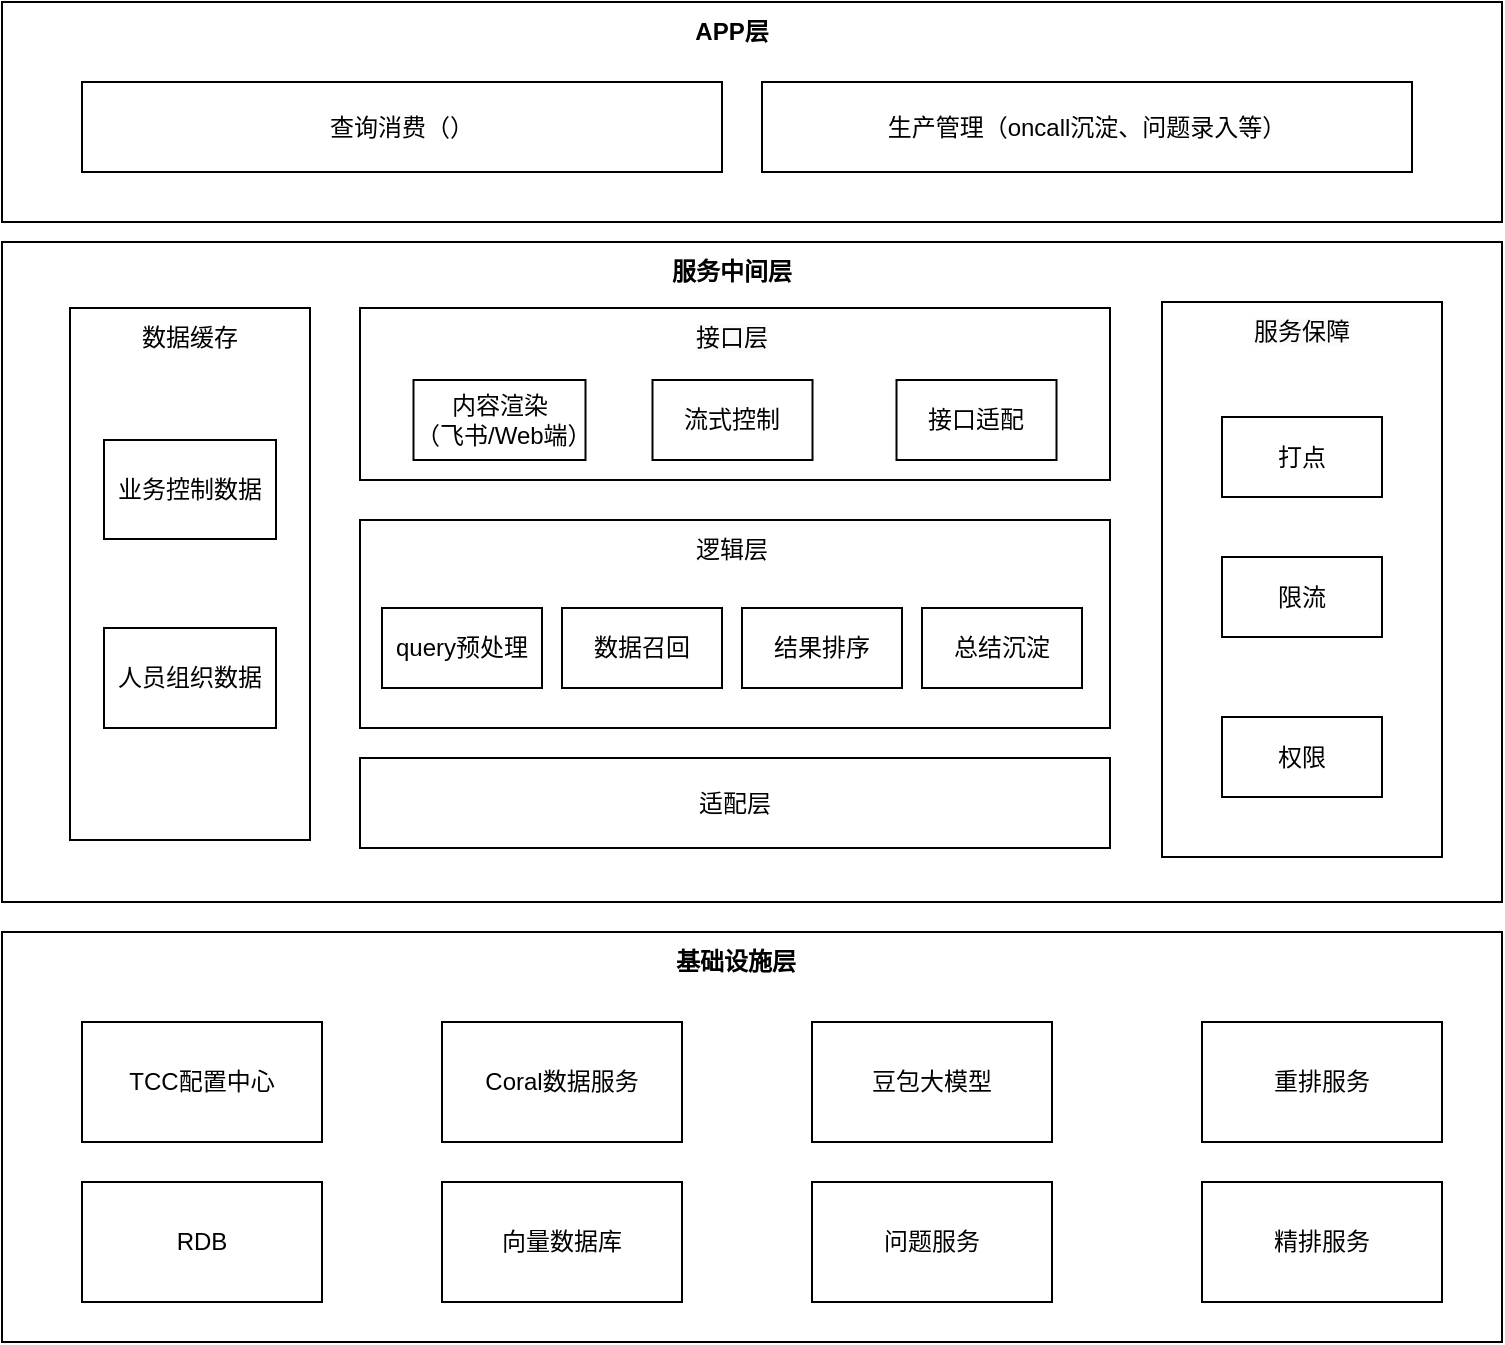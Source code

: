 <mxfile version="24.7.10">
  <diagram name="第 1 页" id="WWgQ3tUUA3AuB6e9XMpF">
    <mxGraphModel dx="1242" dy="711" grid="1" gridSize="10" guides="1" tooltips="1" connect="1" arrows="1" fold="1" page="1" pageScale="1" pageWidth="827" pageHeight="1169" math="0" shadow="0">
      <root>
        <mxCell id="0" />
        <mxCell id="1" parent="0" />
        <mxCell id="y20aVYX7Z3l52XozF9h6-18" value="" style="rounded=0;whiteSpace=wrap;html=1;" vertex="1" parent="1">
          <mxGeometry x="60" y="555" width="750" height="205" as="geometry" />
        </mxCell>
        <mxCell id="y20aVYX7Z3l52XozF9h6-1" value="" style="rounded=0;whiteSpace=wrap;html=1;" vertex="1" parent="1">
          <mxGeometry x="60" y="210" width="750" height="330" as="geometry" />
        </mxCell>
        <mxCell id="y20aVYX7Z3l52XozF9h6-2" value="" style="rounded=0;whiteSpace=wrap;html=1;" vertex="1" parent="1">
          <mxGeometry x="60" y="90" width="750" height="110" as="geometry" />
        </mxCell>
        <mxCell id="y20aVYX7Z3l52XozF9h6-3" value="服务中间层" style="text;html=1;align=center;verticalAlign=middle;whiteSpace=wrap;rounded=0;fontStyle=1" vertex="1" parent="1">
          <mxGeometry x="375.25" y="210" width="100" height="30" as="geometry" />
        </mxCell>
        <mxCell id="y20aVYX7Z3l52XozF9h6-5" value="APP层" style="text;html=1;align=center;verticalAlign=middle;whiteSpace=wrap;rounded=0;fontStyle=1" vertex="1" parent="1">
          <mxGeometry x="395.25" y="90" width="60" height="30" as="geometry" />
        </mxCell>
        <mxCell id="y20aVYX7Z3l52XozF9h6-6" value="查询消费（）" style="rounded=0;whiteSpace=wrap;html=1;" vertex="1" parent="1">
          <mxGeometry x="100" y="130" width="320" height="45" as="geometry" />
        </mxCell>
        <mxCell id="y20aVYX7Z3l52XozF9h6-8" value="" style="rounded=0;whiteSpace=wrap;html=1;" vertex="1" parent="1">
          <mxGeometry x="239" y="243" width="375" height="86" as="geometry" />
        </mxCell>
        <mxCell id="y20aVYX7Z3l52XozF9h6-9" value="" style="rounded=0;whiteSpace=wrap;html=1;" vertex="1" parent="1">
          <mxGeometry x="239" y="349" width="375" height="104" as="geometry" />
        </mxCell>
        <mxCell id="y20aVYX7Z3l52XozF9h6-10" value="适配层" style="rounded=0;whiteSpace=wrap;html=1;" vertex="1" parent="1">
          <mxGeometry x="239" y="468" width="375" height="45" as="geometry" />
        </mxCell>
        <mxCell id="y20aVYX7Z3l52XozF9h6-11" value="问题服务" style="rounded=0;whiteSpace=wrap;html=1;" vertex="1" parent="1">
          <mxGeometry x="465" y="680" width="120" height="60" as="geometry" />
        </mxCell>
        <mxCell id="y20aVYX7Z3l52XozF9h6-12" value="豆包大模型" style="rounded=0;whiteSpace=wrap;html=1;" vertex="1" parent="1">
          <mxGeometry x="465" y="600" width="120" height="60" as="geometry" />
        </mxCell>
        <mxCell id="y20aVYX7Z3l52XozF9h6-13" value="向量数据库" style="rounded=0;whiteSpace=wrap;html=1;" vertex="1" parent="1">
          <mxGeometry x="280" y="680" width="120" height="60" as="geometry" />
        </mxCell>
        <mxCell id="y20aVYX7Z3l52XozF9h6-14" value="重排服务" style="rounded=0;whiteSpace=wrap;html=1;" vertex="1" parent="1">
          <mxGeometry x="660" y="600" width="120" height="60" as="geometry" />
        </mxCell>
        <mxCell id="y20aVYX7Z3l52XozF9h6-15" value="TCC配置中心" style="rounded=0;whiteSpace=wrap;html=1;" vertex="1" parent="1">
          <mxGeometry x="100" y="600" width="120" height="60" as="geometry" />
        </mxCell>
        <mxCell id="y20aVYX7Z3l52XozF9h6-16" value="RDB" style="rounded=0;whiteSpace=wrap;html=1;" vertex="1" parent="1">
          <mxGeometry x="100" y="680" width="120" height="60" as="geometry" />
        </mxCell>
        <mxCell id="y20aVYX7Z3l52XozF9h6-17" value="精排服务" style="rounded=0;whiteSpace=wrap;html=1;" vertex="1" parent="1">
          <mxGeometry x="660" y="680" width="120" height="60" as="geometry" />
        </mxCell>
        <mxCell id="y20aVYX7Z3l52XozF9h6-19" value="基础设施层" style="text;html=1;align=center;verticalAlign=middle;whiteSpace=wrap;rounded=0;fontStyle=1" vertex="1" parent="1">
          <mxGeometry x="376.5" y="555" width="100" height="30" as="geometry" />
        </mxCell>
        <mxCell id="y20aVYX7Z3l52XozF9h6-22" value="&lt;meta charset=&quot;utf-8&quot;&gt;&lt;span style=&quot;color: rgb(0, 0, 0); font-family: Helvetica; font-size: 12px; font-style: normal; font-variant-ligatures: normal; font-variant-caps: normal; font-weight: 400; letter-spacing: normal; orphans: 2; text-align: center; text-indent: 0px; text-transform: none; widows: 2; word-spacing: 0px; -webkit-text-stroke-width: 0px; white-space: normal; background-color: rgb(251, 251, 251); text-decoration-thickness: initial; text-decoration-style: initial; text-decoration-color: initial; display: inline !important; float: none;&quot;&gt;接口层&lt;/span&gt;" style="text;html=1;align=center;verticalAlign=middle;whiteSpace=wrap;rounded=0;" vertex="1" parent="1">
          <mxGeometry x="395.25" y="243" width="60" height="30" as="geometry" />
        </mxCell>
        <mxCell id="y20aVYX7Z3l52XozF9h6-26" value="逻辑层" style="text;html=1;align=center;verticalAlign=middle;whiteSpace=wrap;rounded=0;" vertex="1" parent="1">
          <mxGeometry x="395.25" y="349" width="60" height="30" as="geometry" />
        </mxCell>
        <mxCell id="y20aVYX7Z3l52XozF9h6-27" value="query预处理" style="rounded=0;whiteSpace=wrap;html=1;" vertex="1" parent="1">
          <mxGeometry x="250" y="393" width="80" height="40" as="geometry" />
        </mxCell>
        <mxCell id="y20aVYX7Z3l52XozF9h6-28" value="数据召回" style="rounded=0;whiteSpace=wrap;html=1;" vertex="1" parent="1">
          <mxGeometry x="340" y="393" width="80" height="40" as="geometry" />
        </mxCell>
        <mxCell id="y20aVYX7Z3l52XozF9h6-29" value="结果排序" style="rounded=0;whiteSpace=wrap;html=1;" vertex="1" parent="1">
          <mxGeometry x="430" y="393" width="80" height="40" as="geometry" />
        </mxCell>
        <mxCell id="y20aVYX7Z3l52XozF9h6-30" value="内容渲染&lt;div&gt;（飞书/Web端）&lt;/div&gt;" style="rounded=0;whiteSpace=wrap;html=1;" vertex="1" parent="1">
          <mxGeometry x="265.75" y="279" width="86" height="40" as="geometry" />
        </mxCell>
        <mxCell id="y20aVYX7Z3l52XozF9h6-31" value="" style="rounded=0;whiteSpace=wrap;html=1;" vertex="1" parent="1">
          <mxGeometry x="640" y="240" width="140" height="277.5" as="geometry" />
        </mxCell>
        <mxCell id="y20aVYX7Z3l52XozF9h6-23" value="权限" style="rounded=0;whiteSpace=wrap;html=1;" vertex="1" parent="1">
          <mxGeometry x="670" y="447.5" width="80" height="40" as="geometry" />
        </mxCell>
        <mxCell id="y20aVYX7Z3l52XozF9h6-24" value="限流" style="rounded=0;whiteSpace=wrap;html=1;" vertex="1" parent="1">
          <mxGeometry x="670" y="367.5" width="80" height="40" as="geometry" />
        </mxCell>
        <mxCell id="y20aVYX7Z3l52XozF9h6-25" value="打点" style="rounded=0;whiteSpace=wrap;html=1;" vertex="1" parent="1">
          <mxGeometry x="670" y="297.5" width="80" height="40" as="geometry" />
        </mxCell>
        <mxCell id="y20aVYX7Z3l52XozF9h6-32" value="&lt;span style=&quot;color: rgb(0, 0, 0); font-family: Helvetica; font-size: 12px; font-style: normal; font-variant-ligatures: normal; font-variant-caps: normal; font-weight: 400; letter-spacing: normal; orphans: 2; text-align: center; text-indent: 0px; text-transform: none; widows: 2; word-spacing: 0px; -webkit-text-stroke-width: 0px; white-space: normal; background-color: rgb(251, 251, 251); text-decoration-thickness: initial; text-decoration-style: initial; text-decoration-color: initial; display: inline !important; float: none;&quot;&gt;服务保障&lt;/span&gt;" style="text;html=1;align=center;verticalAlign=middle;whiteSpace=wrap;rounded=0;" vertex="1" parent="1">
          <mxGeometry x="680" y="240" width="60" height="30" as="geometry" />
        </mxCell>
        <mxCell id="y20aVYX7Z3l52XozF9h6-33" value="流式控制" style="rounded=0;whiteSpace=wrap;html=1;" vertex="1" parent="1">
          <mxGeometry x="385.25" y="279" width="80" height="40" as="geometry" />
        </mxCell>
        <mxCell id="y20aVYX7Z3l52XozF9h6-34" value="接口适配" style="rounded=0;whiteSpace=wrap;html=1;" vertex="1" parent="1">
          <mxGeometry x="507.25" y="279" width="80" height="40" as="geometry" />
        </mxCell>
        <mxCell id="y20aVYX7Z3l52XozF9h6-35" value="" style="rounded=0;whiteSpace=wrap;html=1;" vertex="1" parent="1">
          <mxGeometry x="94" y="243" width="120" height="266" as="geometry" />
        </mxCell>
        <mxCell id="y20aVYX7Z3l52XozF9h6-37" value="数据缓存" style="text;html=1;align=center;verticalAlign=middle;whiteSpace=wrap;rounded=0;" vertex="1" parent="1">
          <mxGeometry x="124" y="243" width="60" height="30" as="geometry" />
        </mxCell>
        <mxCell id="y20aVYX7Z3l52XozF9h6-38" value="业务控制数据" style="rounded=0;whiteSpace=wrap;html=1;" vertex="1" parent="1">
          <mxGeometry x="111" y="309" width="86" height="49.5" as="geometry" />
        </mxCell>
        <mxCell id="y20aVYX7Z3l52XozF9h6-39" value="人员组织数据" style="rounded=0;whiteSpace=wrap;html=1;" vertex="1" parent="1">
          <mxGeometry x="111" y="403" width="86" height="50" as="geometry" />
        </mxCell>
        <mxCell id="y20aVYX7Z3l52XozF9h6-41" value="Coral数据服务" style="rounded=0;whiteSpace=wrap;html=1;" vertex="1" parent="1">
          <mxGeometry x="280" y="600" width="120" height="60" as="geometry" />
        </mxCell>
        <mxCell id="y20aVYX7Z3l52XozF9h6-42" value="生产管理（oncall沉淀、问题录入等）" style="rounded=0;whiteSpace=wrap;html=1;" vertex="1" parent="1">
          <mxGeometry x="440" y="130" width="325" height="45" as="geometry" />
        </mxCell>
        <mxCell id="y20aVYX7Z3l52XozF9h6-43" value="总结沉淀" style="rounded=0;whiteSpace=wrap;html=1;" vertex="1" parent="1">
          <mxGeometry x="520" y="393" width="80" height="40" as="geometry" />
        </mxCell>
      </root>
    </mxGraphModel>
  </diagram>
</mxfile>

